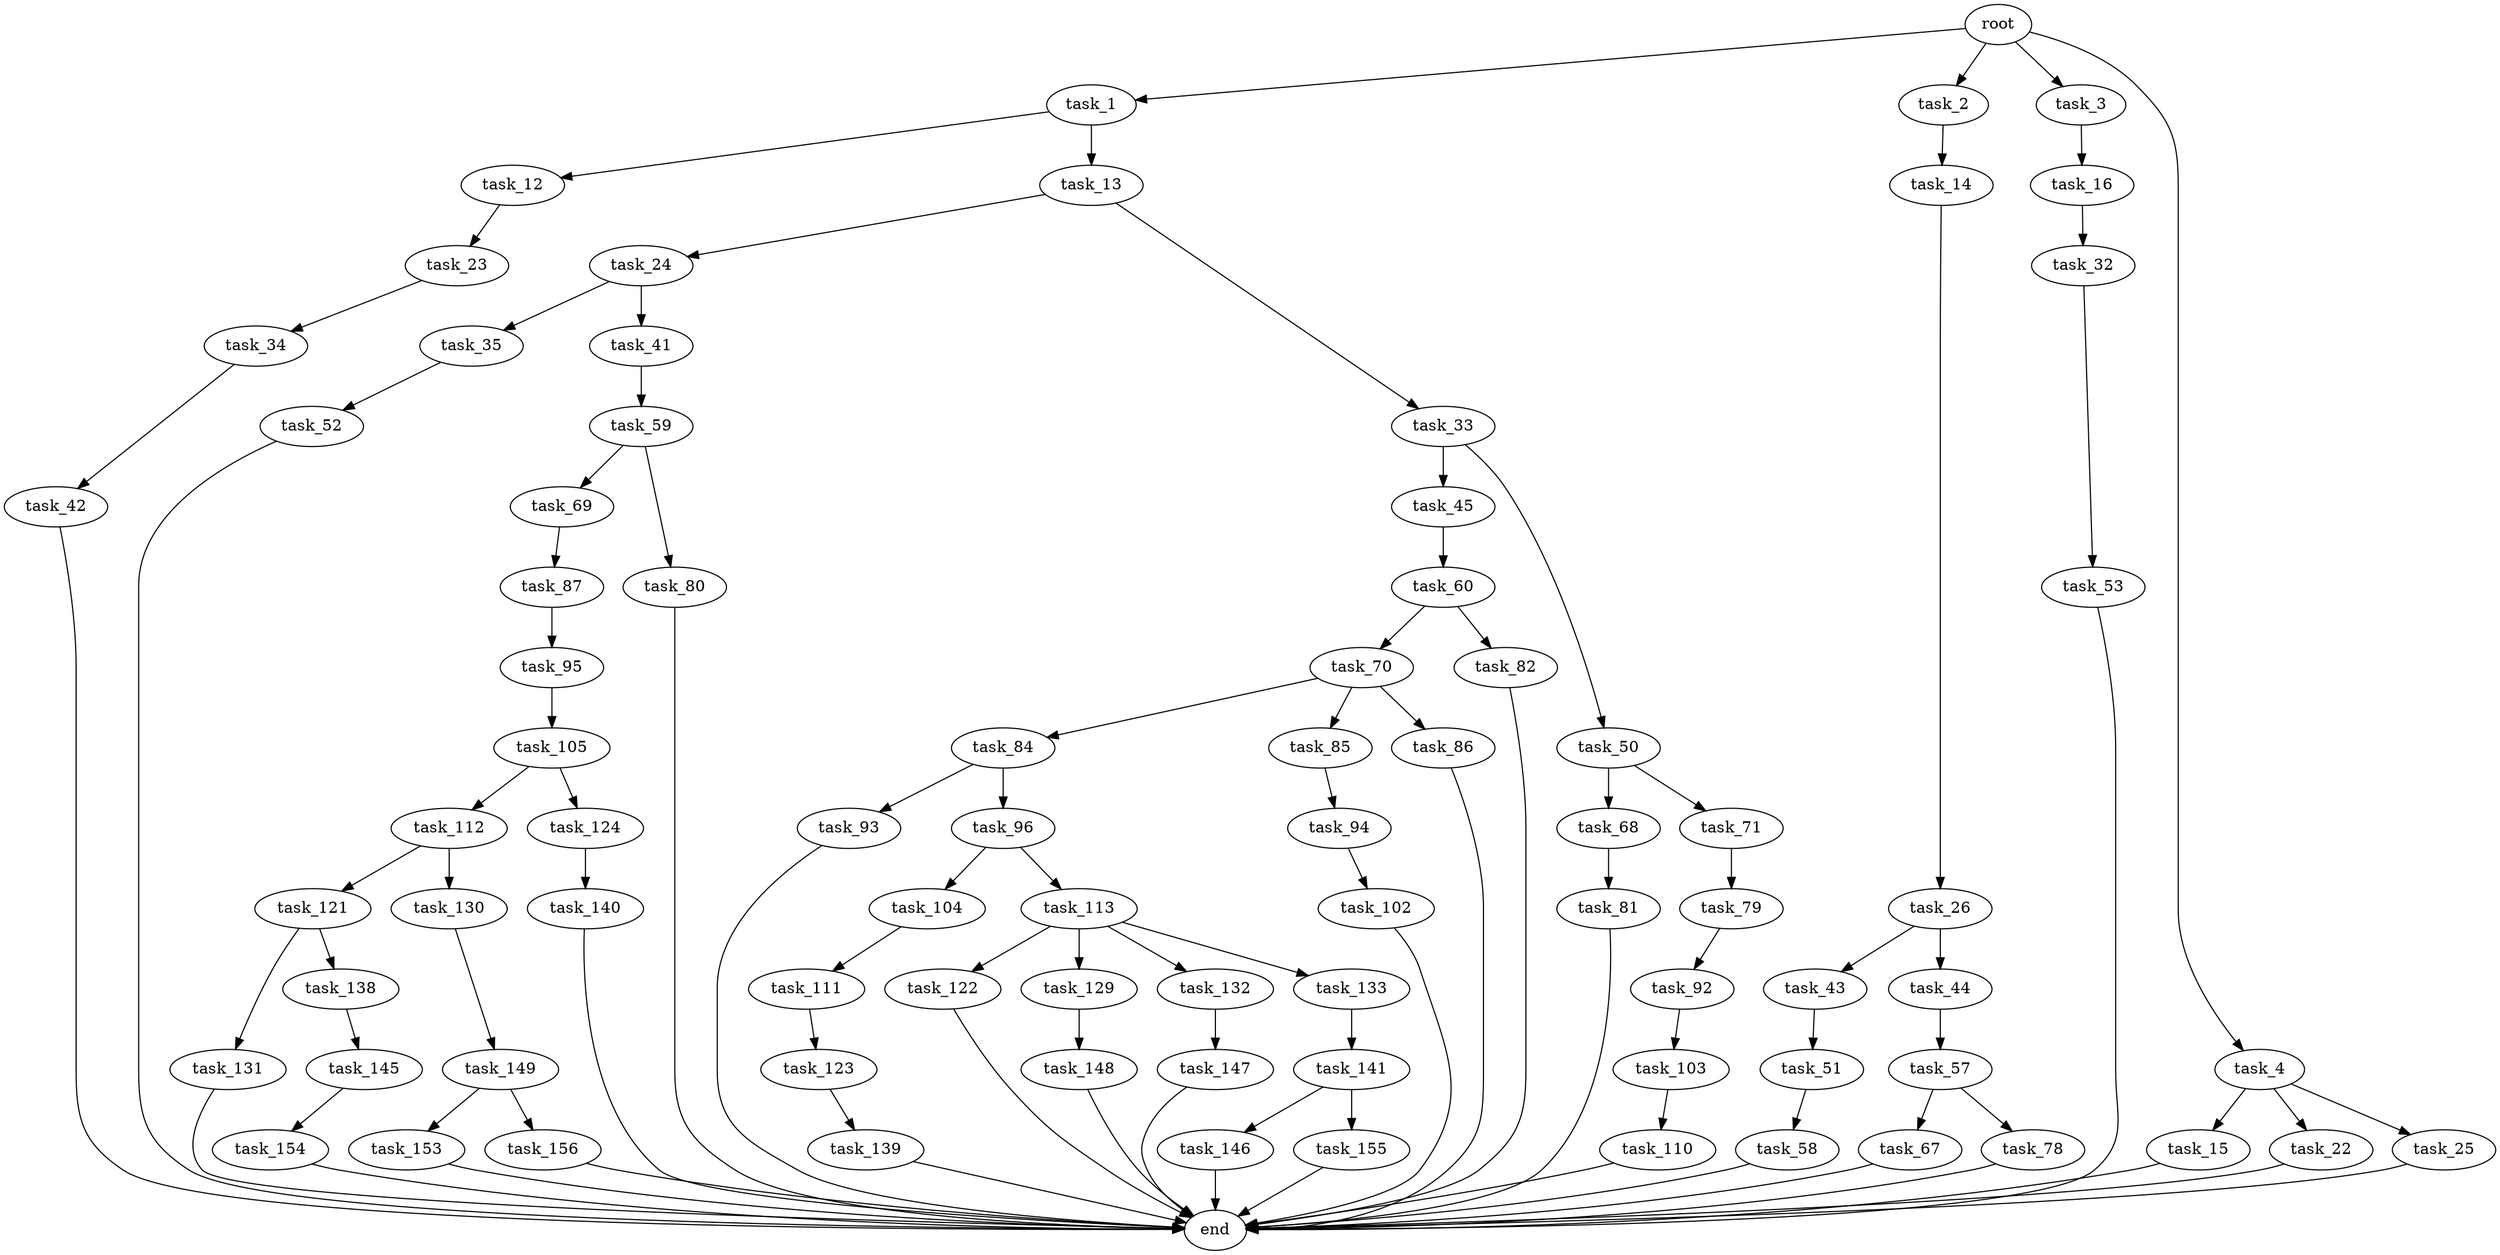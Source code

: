 digraph G {
  root [size="0.000000"];
  task_1 [size="4537672875.000000"];
  task_2 [size="9735585476.000000"];
  task_3 [size="1319033984923.000000"];
  task_4 [size="17437635498.000000"];
  task_12 [size="20739304954.000000"];
  task_13 [size="21980450944.000000"];
  task_14 [size="17792342586.000000"];
  task_16 [size="231928233984.000000"];
  task_15 [size="231928233984.000000"];
  task_22 [size="28262500118.000000"];
  task_25 [size="18627252670.000000"];
  task_23 [size="28958299919.000000"];
  task_24 [size="28991029248.000000"];
  task_33 [size="173093847212.000000"];
  task_26 [size="529403204142.000000"];
  end [size="0.000000"];
  task_32 [size="43409630256.000000"];
  task_34 [size="28991029248.000000"];
  task_35 [size="1073741824000.000000"];
  task_41 [size="294981626846.000000"];
  task_43 [size="3013870563.000000"];
  task_44 [size="18001094964.000000"];
  task_53 [size="10652863862.000000"];
  task_45 [size="1073741824000.000000"];
  task_50 [size="549755813888.000000"];
  task_42 [size="231928233984.000000"];
  task_52 [size="1739030539.000000"];
  task_59 [size="25419350478.000000"];
  task_51 [size="300897790945.000000"];
  task_57 [size="900353828795.000000"];
  task_60 [size="641232233830.000000"];
  task_68 [size="134217728000.000000"];
  task_71 [size="17271942631.000000"];
  task_58 [size="493408274431.000000"];
  task_67 [size="32251546726.000000"];
  task_78 [size="134217728000.000000"];
  task_69 [size="28991029248.000000"];
  task_80 [size="734757546460.000000"];
  task_70 [size="2517802365.000000"];
  task_82 [size="12491236840.000000"];
  task_81 [size="782757789696.000000"];
  task_87 [size="601208155519.000000"];
  task_84 [size="40966158181.000000"];
  task_85 [size="428395189760.000000"];
  task_86 [size="1794087730.000000"];
  task_79 [size="1073741824000.000000"];
  task_92 [size="842376312.000000"];
  task_93 [size="102573795730.000000"];
  task_96 [size="368293445632.000000"];
  task_94 [size="41220953020.000000"];
  task_95 [size="2279419727.000000"];
  task_103 [size="892795382492.000000"];
  task_102 [size="549755813888.000000"];
  task_105 [size="8589934592.000000"];
  task_104 [size="636181252090.000000"];
  task_113 [size="8589934592.000000"];
  task_110 [size="1556488742.000000"];
  task_111 [size="68719476736.000000"];
  task_112 [size="130441315379.000000"];
  task_124 [size="976386629618.000000"];
  task_123 [size="134217728000.000000"];
  task_121 [size="623573256592.000000"];
  task_130 [size="68719476736.000000"];
  task_122 [size="368293445632.000000"];
  task_129 [size="7265823528.000000"];
  task_132 [size="362458799275.000000"];
  task_133 [size="668021104764.000000"];
  task_131 [size="347603919689.000000"];
  task_138 [size="101001341388.000000"];
  task_139 [size="619277433060.000000"];
  task_140 [size="5108476047.000000"];
  task_148 [size="368293445632.000000"];
  task_149 [size="7014215790.000000"];
  task_147 [size="782757789696.000000"];
  task_141 [size="134217728000.000000"];
  task_145 [size="12020589248.000000"];
  task_146 [size="89402380464.000000"];
  task_155 [size="816723851457.000000"];
  task_154 [size="801124025.000000"];
  task_153 [size="201092751632.000000"];
  task_156 [size="32579044348.000000"];

  root -> task_1 [size="1.000000"];
  root -> task_2 [size="1.000000"];
  root -> task_3 [size="1.000000"];
  root -> task_4 [size="1.000000"];
  task_1 -> task_12 [size="134217728.000000"];
  task_1 -> task_13 [size="134217728.000000"];
  task_2 -> task_14 [size="301989888.000000"];
  task_3 -> task_16 [size="838860800.000000"];
  task_4 -> task_15 [size="679477248.000000"];
  task_4 -> task_22 [size="679477248.000000"];
  task_4 -> task_25 [size="679477248.000000"];
  task_12 -> task_23 [size="536870912.000000"];
  task_13 -> task_24 [size="536870912.000000"];
  task_13 -> task_33 [size="536870912.000000"];
  task_14 -> task_26 [size="536870912.000000"];
  task_16 -> task_32 [size="301989888.000000"];
  task_15 -> end [size="1.000000"];
  task_22 -> end [size="1.000000"];
  task_25 -> end [size="1.000000"];
  task_23 -> task_34 [size="838860800.000000"];
  task_24 -> task_35 [size="75497472.000000"];
  task_24 -> task_41 [size="75497472.000000"];
  task_33 -> task_45 [size="536870912.000000"];
  task_33 -> task_50 [size="536870912.000000"];
  task_26 -> task_43 [size="679477248.000000"];
  task_26 -> task_44 [size="679477248.000000"];
  task_32 -> task_53 [size="838860800.000000"];
  task_34 -> task_42 [size="75497472.000000"];
  task_35 -> task_52 [size="838860800.000000"];
  task_41 -> task_59 [size="679477248.000000"];
  task_43 -> task_51 [size="301989888.000000"];
  task_44 -> task_57 [size="33554432.000000"];
  task_53 -> end [size="1.000000"];
  task_45 -> task_60 [size="838860800.000000"];
  task_50 -> task_68 [size="536870912.000000"];
  task_50 -> task_71 [size="536870912.000000"];
  task_42 -> end [size="1.000000"];
  task_52 -> end [size="1.000000"];
  task_59 -> task_69 [size="536870912.000000"];
  task_59 -> task_80 [size="536870912.000000"];
  task_51 -> task_58 [size="209715200.000000"];
  task_57 -> task_67 [size="679477248.000000"];
  task_57 -> task_78 [size="679477248.000000"];
  task_60 -> task_70 [size="411041792.000000"];
  task_60 -> task_82 [size="411041792.000000"];
  task_68 -> task_81 [size="209715200.000000"];
  task_71 -> task_79 [size="838860800.000000"];
  task_58 -> end [size="1.000000"];
  task_67 -> end [size="1.000000"];
  task_78 -> end [size="1.000000"];
  task_69 -> task_87 [size="75497472.000000"];
  task_80 -> end [size="1.000000"];
  task_70 -> task_84 [size="301989888.000000"];
  task_70 -> task_85 [size="301989888.000000"];
  task_70 -> task_86 [size="301989888.000000"];
  task_82 -> end [size="1.000000"];
  task_81 -> end [size="1.000000"];
  task_87 -> task_95 [size="411041792.000000"];
  task_84 -> task_93 [size="33554432.000000"];
  task_84 -> task_96 [size="33554432.000000"];
  task_85 -> task_94 [size="411041792.000000"];
  task_86 -> end [size="1.000000"];
  task_79 -> task_92 [size="838860800.000000"];
  task_92 -> task_103 [size="75497472.000000"];
  task_93 -> end [size="1.000000"];
  task_96 -> task_104 [size="411041792.000000"];
  task_96 -> task_113 [size="411041792.000000"];
  task_94 -> task_102 [size="679477248.000000"];
  task_95 -> task_105 [size="75497472.000000"];
  task_103 -> task_110 [size="536870912.000000"];
  task_102 -> end [size="1.000000"];
  task_105 -> task_112 [size="33554432.000000"];
  task_105 -> task_124 [size="33554432.000000"];
  task_104 -> task_111 [size="411041792.000000"];
  task_113 -> task_122 [size="33554432.000000"];
  task_113 -> task_129 [size="33554432.000000"];
  task_113 -> task_132 [size="33554432.000000"];
  task_113 -> task_133 [size="33554432.000000"];
  task_110 -> end [size="1.000000"];
  task_111 -> task_123 [size="134217728.000000"];
  task_112 -> task_121 [size="411041792.000000"];
  task_112 -> task_130 [size="411041792.000000"];
  task_124 -> task_140 [size="679477248.000000"];
  task_123 -> task_139 [size="209715200.000000"];
  task_121 -> task_131 [size="536870912.000000"];
  task_121 -> task_138 [size="536870912.000000"];
  task_130 -> task_149 [size="134217728.000000"];
  task_122 -> end [size="1.000000"];
  task_129 -> task_148 [size="134217728.000000"];
  task_132 -> task_147 [size="301989888.000000"];
  task_133 -> task_141 [size="536870912.000000"];
  task_131 -> end [size="1.000000"];
  task_138 -> task_145 [size="134217728.000000"];
  task_139 -> end [size="1.000000"];
  task_140 -> end [size="1.000000"];
  task_148 -> end [size="1.000000"];
  task_149 -> task_153 [size="134217728.000000"];
  task_149 -> task_156 [size="134217728.000000"];
  task_147 -> end [size="1.000000"];
  task_141 -> task_146 [size="209715200.000000"];
  task_141 -> task_155 [size="209715200.000000"];
  task_145 -> task_154 [size="209715200.000000"];
  task_146 -> end [size="1.000000"];
  task_155 -> end [size="1.000000"];
  task_154 -> end [size="1.000000"];
  task_153 -> end [size="1.000000"];
  task_156 -> end [size="1.000000"];
}
